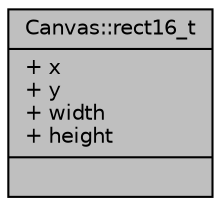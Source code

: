 digraph "Canvas::rect16_t"
{
  edge [fontname="Helvetica",fontsize="10",labelfontname="Helvetica",labelfontsize="10"];
  node [fontname="Helvetica",fontsize="10",shape=record];
  Node1 [label="{Canvas::rect16_t\n|+ x\l+ y\l+ width\l+ height\l|}",height=0.2,width=0.4,color="black", fillcolor="grey75", style="filled", fontcolor="black"];
}
